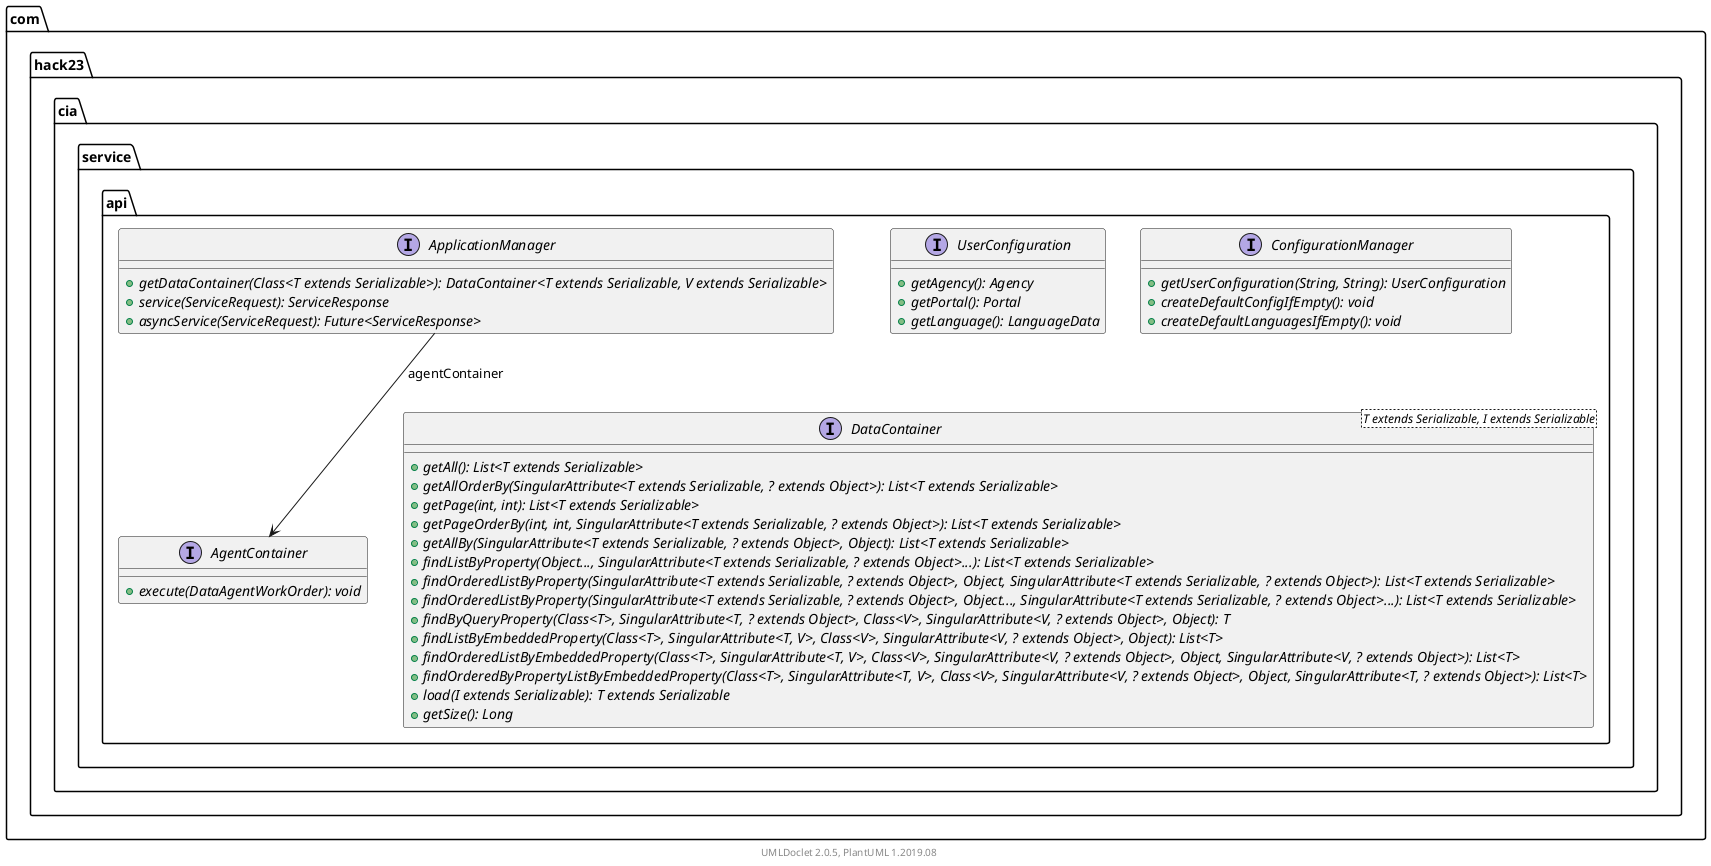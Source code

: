 @startuml
    namespace com.hack23.cia.service.api {

        interface UserConfiguration [[UserConfiguration.html]] {
            {abstract} +getAgency(): Agency
            {abstract} +getPortal(): Portal
            {abstract} +getLanguage(): LanguageData
        }

        interface AgentContainer [[AgentContainer.html]] {
            {abstract} +execute(DataAgentWorkOrder): void
        }

        interface ApplicationManager [[ApplicationManager.html]] {
            {abstract} +getDataContainer(Class<T extends Serializable>): DataContainer<T extends Serializable, V extends Serializable>
            {abstract} +service(ServiceRequest): ServiceResponse
            {abstract} +asyncService(ServiceRequest): Future<ServiceResponse>
        }

        interface ConfigurationManager [[ConfigurationManager.html]] {
            {abstract} +getUserConfiguration(String, String): UserConfiguration
            {abstract} +createDefaultConfigIfEmpty(): void
            {abstract} +createDefaultLanguagesIfEmpty(): void
        }

        interface DataContainer<T extends Serializable, I extends Serializable> [[DataContainer.html]] {
            {abstract} +getAll(): List<T extends Serializable>
            {abstract} +getAllOrderBy(SingularAttribute<T extends Serializable, ? extends Object>): List<T extends Serializable>
            {abstract} +getPage(int, int): List<T extends Serializable>
            {abstract} +getPageOrderBy(int, int, SingularAttribute<T extends Serializable, ? extends Object>): List<T extends Serializable>
            {abstract} +getAllBy(SingularAttribute<T extends Serializable, ? extends Object>, Object): List<T extends Serializable>
            {abstract} +findListByProperty(Object..., SingularAttribute<T extends Serializable, ? extends Object>...): List<T extends Serializable>
            {abstract} +findOrderedListByProperty(SingularAttribute<T extends Serializable, ? extends Object>, Object, SingularAttribute<T extends Serializable, ? extends Object>): List<T extends Serializable>
            {abstract} +findOrderedListByProperty(SingularAttribute<T extends Serializable, ? extends Object>, Object..., SingularAttribute<T extends Serializable, ? extends Object>...): List<T extends Serializable>
            {abstract} +findByQueryProperty(Class<T>, SingularAttribute<T, ? extends Object>, Class<V>, SingularAttribute<V, ? extends Object>, Object): T
            {abstract} +findListByEmbeddedProperty(Class<T>, SingularAttribute<T, V>, Class<V>, SingularAttribute<V, ? extends Object>, Object): List<T>
            {abstract} +findOrderedListByEmbeddedProperty(Class<T>, SingularAttribute<T, V>, Class<V>, SingularAttribute<V, ? extends Object>, Object, SingularAttribute<V, ? extends Object>): List<T>
            {abstract} +findOrderedByPropertyListByEmbeddedProperty(Class<T>, SingularAttribute<T, V>, Class<V>, SingularAttribute<V, ? extends Object>, Object, SingularAttribute<T, ? extends Object>): List<T>
            {abstract} +load(I extends Serializable): T extends Serializable
            {abstract} +getSize(): Long
        }

        ApplicationManager --> AgentContainer: agentContainer
    }

    center footer UMLDoclet 2.0.5, PlantUML 1.2019.08
@enduml
